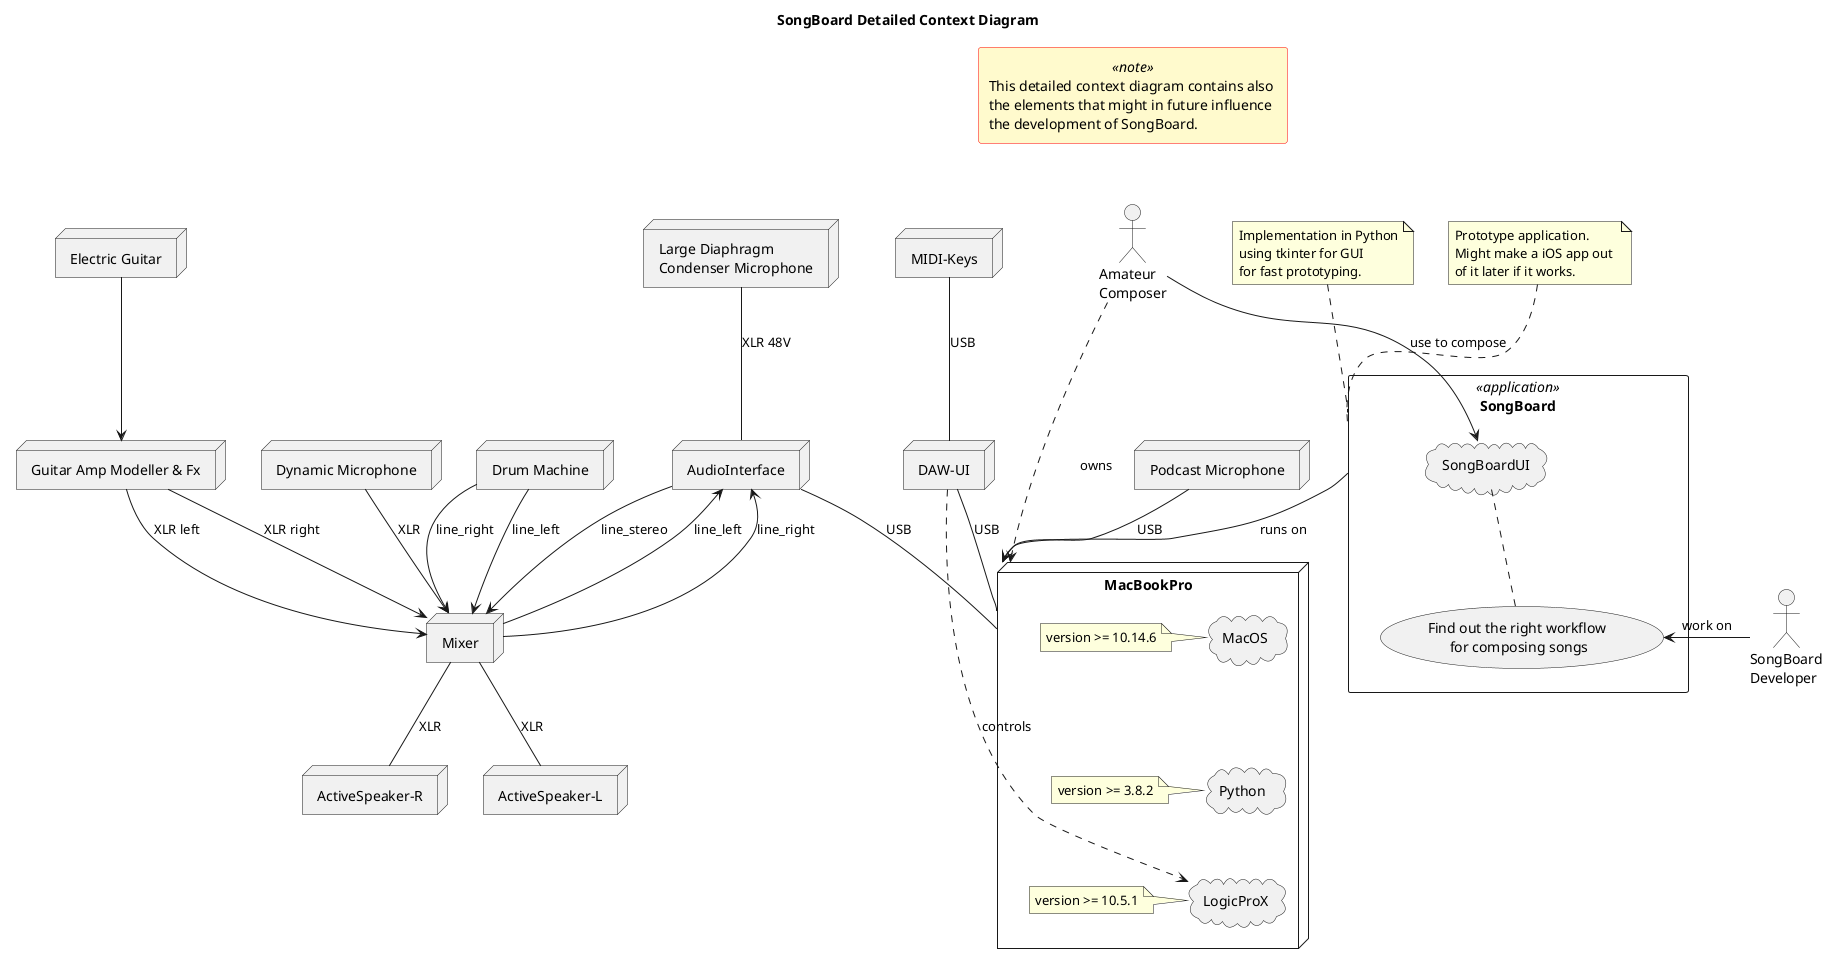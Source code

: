 @startuml

skinparam componentStyle uml2

title SongBoard Detailed Context Diagram

rectangle "This detailed context diagram contains also \nthe elements that might in future influence \nthe development of SongBoard." <<note>> as topnote {
}

skinparam rectangle{
BackgroundColor<<note>> LemonChiffon
BorderColor<<note>> Red
}

:Amateur\nComposer: as ac
:SongBoard\nDeveloper: as sd

topnote -[hidden]-> ac
 
rectangle "SongBoard" <<application>> as sb {
    cloud SongBoardUI { 
    } 
    (Find out the right workflow \nfor composing songs) as ucdw
    SongBoardUI .. ucdw
} 

note top of sb
    Prototype application.
    Might make a iOS app out 
    of it later if it works.
end note

note top of sb
    Implementation in Python
    using tkinter for GUI 
    for fast prototyping.
end note

node MacBookPro {
cloud MacOS {
}
 note left of MacOS : version >= 10.14.6

cloud Python {
 }
 note left of Python: version >= 3.8.2

cloud LogicProX as lpx {
 }
 note left of lpx: version >= 10.5.1

} 

node AudioInterface {

}

node DAW-UI  as dui {

}

node MIDI-Keys  as mk{

}

node Mixer as mixer {
     
}

node "Large Diaphragm \nCondenser Microphone" as mic {
}

node "Dynamic Microphone" as mic2 {
}

node "Podcast Microphone" as mic3 {
}

node ActiveSpeaker-L as asl {

}

node ActiveSpeaker-R as asr {

}

node "Guitar Amp Modeller & Fx" as FM3 {
}

node "Electric Guitar" as guitar {
}

node "Drum Machine" as bb {
}


MacOS -[hidden]-> Python
Python -[hidden]-> lpx

ac --> SongBoardUI : use to compose
sb -down-> MacBookPro: runs on
ac ..> MacBookPro : owns
AudioInterface -- MacBookPro : USB
dui -- MacBookPro : USB
mk -- dui : USB
AudioInterface --> mixer : line_stereo
mixer --> AudioInterface : line_left
mixer --> AudioInterface : line_right
mic -- AudioInterface : XLR 48V
mic2 --> mixer : XLR
mic3 --> MacBookPro : USB
FM3 --> mixer : XLR left
FM3 --> mixer : XLR right
guitar --> FM3
mixer -- asl : XLR
mixer -- asr : XLR
bb --> mixer : line_left
bb --> mixer : line_right

sd -r-> ucdw : work on

dui ..> lpx : controls


@enduml